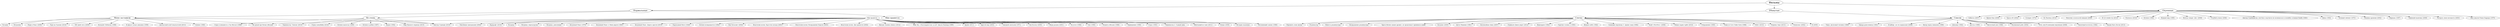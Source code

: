 digraph G {
	Фильмы [fontsize=26];

	Нормальные [fontsize=22];
		"Мне нравятся" [fontsize=20];
		"Меня заставили" [fontsize=20];
		"Не очень" [fontsize=20];
	Ебанутые [fontsize=22];
		Слегка [fontsize=20];
		Совсем [fontsize=20];
	Охуенные [fontsize=22];

	Фильмы -> Нормальные;
		Нормальные -> "Мне нравятся";
		Нормальные -> "Меня заставили";
		Нормальные -> "Не очень";
	Фильмы -> Ебанутые;
		Ебанутые -> Слегка;
		Ебанутые -> Совсем;
	Фильмы -> Охуенные;

	"Меня заставили" -> "500 дней лета (2009)";
	"Мне нравится" -> "Безумный Макс (1979)";
	"Мне нравится" -> "Безумный Макс 2: Воин дороги (1981)";
	"Мне нравится" -> "Безумный Макс: Дорога ярости (2015)";
	"Мне нравится" -> "Пароходный билл (1928)";
	"Меня заставили" -> "Большой Лебовски (1998)";
	"Мне нравится" -> "Бэтмен возвращается (1992)";
	"Не очень" -> "Бэтмен навсегда (1995)";
	"Не очень" -> "Бэтмен и робин (1997)";
	"Меня заставили" -> "В джазе только девушки (1959)";
	"Мне нравится" -> "Ван Хельсинг (2004)";
	"Мне нравится" -> "Властелин колец: Братство кольца (2001)";
	"Мне нравится" -> "Властелин колец: Возвращение Короля (2003)";
	"Мне нравится" -> "Властелин колец: Две крепости (2002)";
	"Мне нравится" -> "Внутри Льюина Дэвиса (2012)";
	"Мне нравится" -> "Вонг Фу, с благодарностью за всё! Джули Ньюмар (1995)";
	"Не очень" -> "Ворон (1994)";
	"Меня заставили" -> "Далласский клуб покупателей (2013)";
	"Мне нравится" -> "Драйв (2011)";
	"Мне нравится" -> "Другой мир (2003)";
	"Мне нравится" -> "Заводной апельсин (1971)";
	"Мне нравится" -> "Зов Ктулху (2005)";
	"Мне нравится" -> "Игры разума (2001)";
	"Мне нравится" -> "На игле (1996)";
	"Не очень" -> "Мир Юрского периода (2015)";
	"Мне нравится" -> "Оно (1990)";
	"Мне нравится" -> "Планета обезьян (1968)";
	"Мне нравится" -> "Привидение (1990)";
	"Меня заставили" -> "Сияние (1980)";
	"Мне нравится" -> "Страх (1983)";
	"Не очень" -> "Страх и ненависть в Лас-Вегасе (1998)";
	"Меня заставили" -> "Титаник";
	"Мне нравится" -> "Терминатор 2: Судный день";
	"Не очень" -> "Терминатор: Генезис (2015)";
	"Мне нравится" -> "Шепчущий во тьме (2011)";
	"Мне нравится" -> "Кэнди (2006)";
	"Мне нравится" -> "Не думай про белых обезъян";
	"Меня заставили" -> "Не думай про белых обезъян";
	"Мне нравится" -> "Истории подземки";
	"Меня заставили" -> "Метропия";
	"Меня заставили" -> "Мэри и Макс (2009)";
	"Мне нравится" -> "Изгоняющий заново (1990)";
	"Мне нравится" -> "Унесённые призраками (2002)";
	"Мне нравится" -> "Варкрафт (2016)";
	"Мне нравится" -> "Матрица";
	"Мне нравится" -> "Матрица: перезагрузка";
	"Мне нравится" -> "Матрица: революция";
	"Не очень" -> "Отряд самоубийц (2016)";
	"Меня заставили" -> "Чудо на Гудзоне (2016)";
	"Мне нравится" -> "Доктор Стрендж (2016)";
	"Не очень" -> "Доктор Стрендж (2016)";
	"Меня заставили" -> "Доктор Стрендж (2016)";

	Слегка -> "Ангел Мщения (1981)";
	Слегка -> "Беспокойная Анна (2007)";
	Слегка -> "В финале Джон умрет (2012)";
	Слегка -> "Видеодром (1982)";
	Слегка -> "Горячие головы 2 (1993)";
	Слегка -> "Жидкое небо (1982)";
	Слегка -> "Зловещие мертвецы 3: Армия тьмы (1992)";
	Слегка -> "Клуб «Shortbus» (2006)";
	Слегка -> "Новые парни турбо (2010)";
	Слегка -> "Отвращение (1965)";
	Слегка -> "Панк из Солт-Лейк-Сити (1998)";
	Слегка -> "Робот (2010)";
	Слегка -> "Теорема Зеро (2013)";
	Слегка -> "Техносекс (2002)";
	Слегка -> "Я (2009)";
	Слегка -> "Пережить свою жизнь";
	Слегка -> "Реаниматор";
	Слегка -> "Невеста реаниматора";
	Слегка -> "Возвращение реаниматора";
	Слегка -> "Труп в белом саване дрожит, но продолжает принимать ванну";
	Слегка -> "Безумие (2005)";

	Совсем -> "Бисер перед свиньями (1999)";
	Совсем -> "Декодер (1984)";
	Совсем -> "Догола (1999)";
	Совсем -> "Кислотный дом (1998)";
	Совсем -> "Малиновый рейх (2004)";
	Совсем -> "Отто, или В компании мертвецов (2008)";
	Совсем -> "Токсичный мститель (1984)";
	Совсем -> "Трудно быть Богом (2013)";
	Совсем -> "Тэцуо, железный человек (1989)";
	Совсем -> "Эдвард руки-пенисы (1991)";
	Совсем -> "Я киборг, но это нормально (2006)";

	Охуенные -> "Бэтмен (1966)";
	Охуенные -> "Водный мир (1995)";
	Охуенные -> "Всегда говори «ДА» (2008)";
	Охуенные -> "Голубой утенок (2006)";
	Охуенные -> "Доктор Стрейнджлав, или Как я научился не волноваться и полюбил атомную бомбу (1963)";
	Охуенные -> "Дюна (1984)";
	Охуенные -> "Зеленый сойлент (1973)";
	Охуенные -> "Машина времени (2002)";
	Охуенные -> "Нирвана (1997)";
	Охуенные -> "Одинокий мужчина (2009)";
	Охуенные -> "Растрать свою молодость (2003)";
	Охуенные -> "Шоу ужасов Рокки Хоррора (1975)";
	Охуенные -> "Сибилла (2007)";
	Охуенные -> "Время Евы (2009)";
	Охуенные -> "Трасса 60 (2002)";
	Охуенные -> "Солярис (1972)";
	Охуенные -> "Ex Machina (2014)";
	Охуенные -> "Мальчик в полосатой пижаме (2008)";
	Охуенные -> "Er ist wieder da (2014)";
	Охуенные -> "Расплата (2016)";
}
